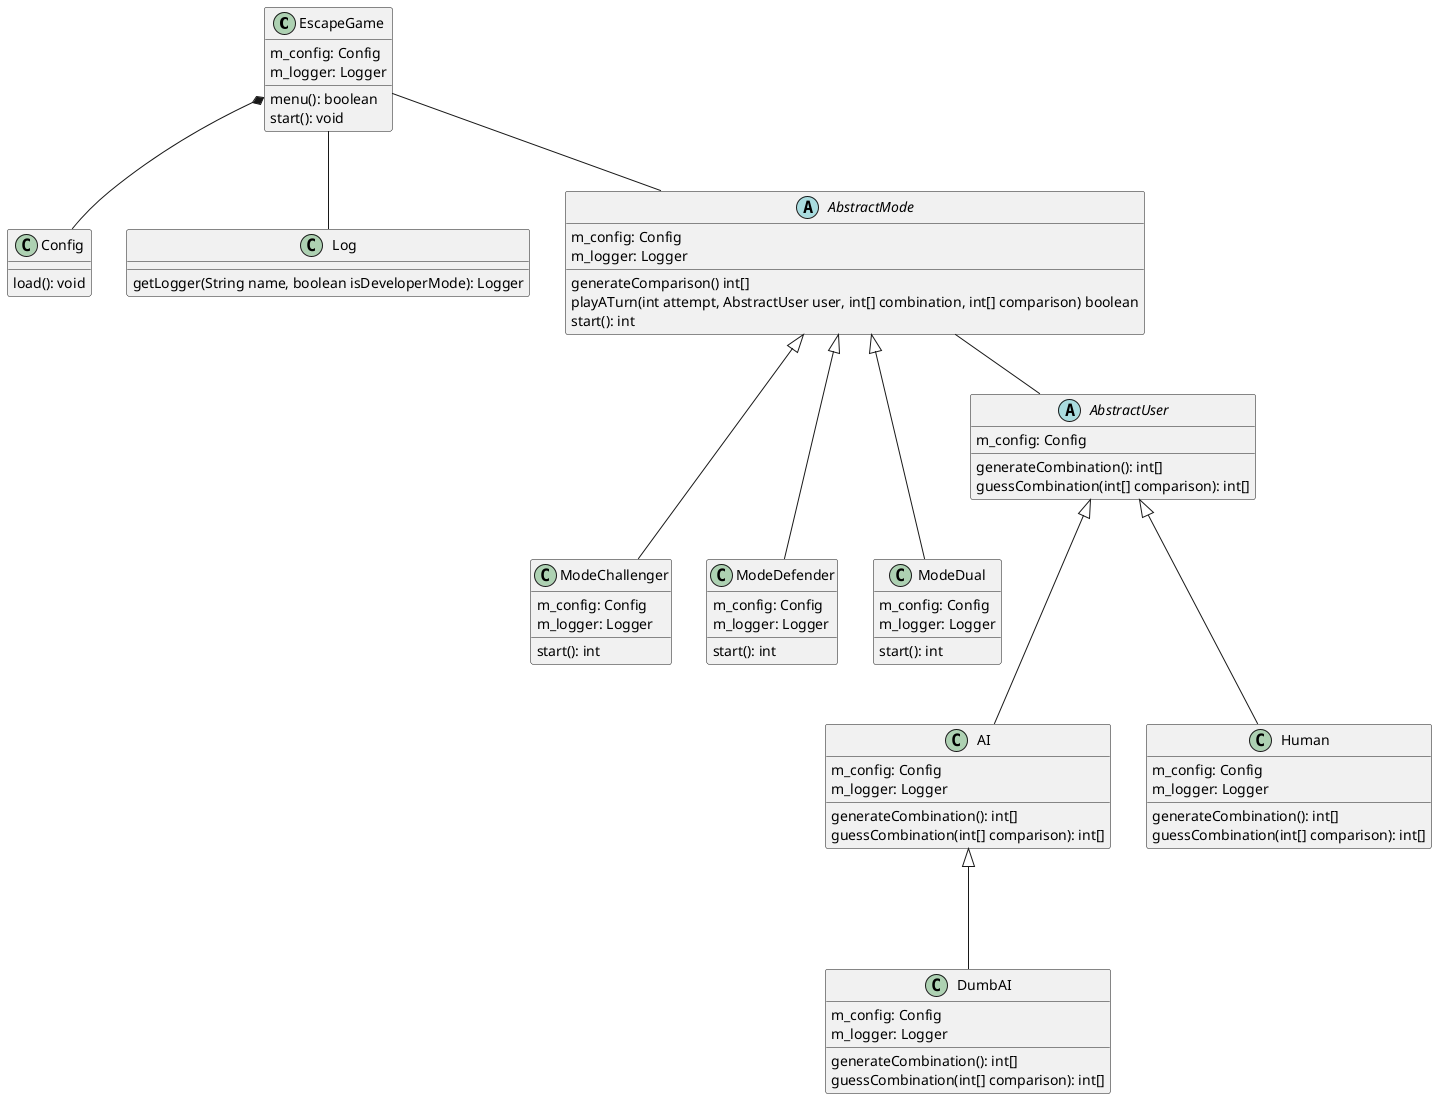 @startuml

Class EscapeGame {
m_config: Config
m_logger: Logger
menu(): boolean
start(): void
}

class Config {
load(): void
}

class Log {
getLogger(String name, boolean isDeveloperMode): Logger
}

abstract class AbstractMode {
m_config: Config
m_logger: Logger
generateComparison() int[]
playATurn(int attempt, AbstractUser user, int[] combination, int[] comparison) boolean
start(): int
}

class ModeChallenger {
m_config: Config
m_logger: Logger
start(): int
}

class ModeDefender {
m_config: Config
m_logger: Logger
start(): int
}

class ModeDual {
m_config: Config
m_logger: Logger
start(): int
}


abstract class AbstractUser {
m_config: Config
generateCombination(): int[]
guessCombination(int[] comparison): int[]
}

class AI {
m_config: Config
m_logger: Logger
generateCombination(): int[]
guessCombination(int[] comparison): int[]
}

class Human {
m_config: Config
m_logger: Logger
generateCombination(): int[]
guessCombination(int[] comparison): int[]
}

class DumbAI {
m_config: Config
m_logger: Logger
generateCombination(): int[]
guessCombination(int[] comparison): int[]
}

AbstractMode <|--- ModeChallenger
AbstractMode <|--- ModeDefender
AbstractMode <|--- ModeDual

AbstractUser <|--- AI
AbstractUser <|--- Human

AI <|--- DumbAI

EscapeGame -- AbstractMode
EscapeGame -- Log

EscapeGame *-- Config

AbstractMode -- AbstractUser

@enduml